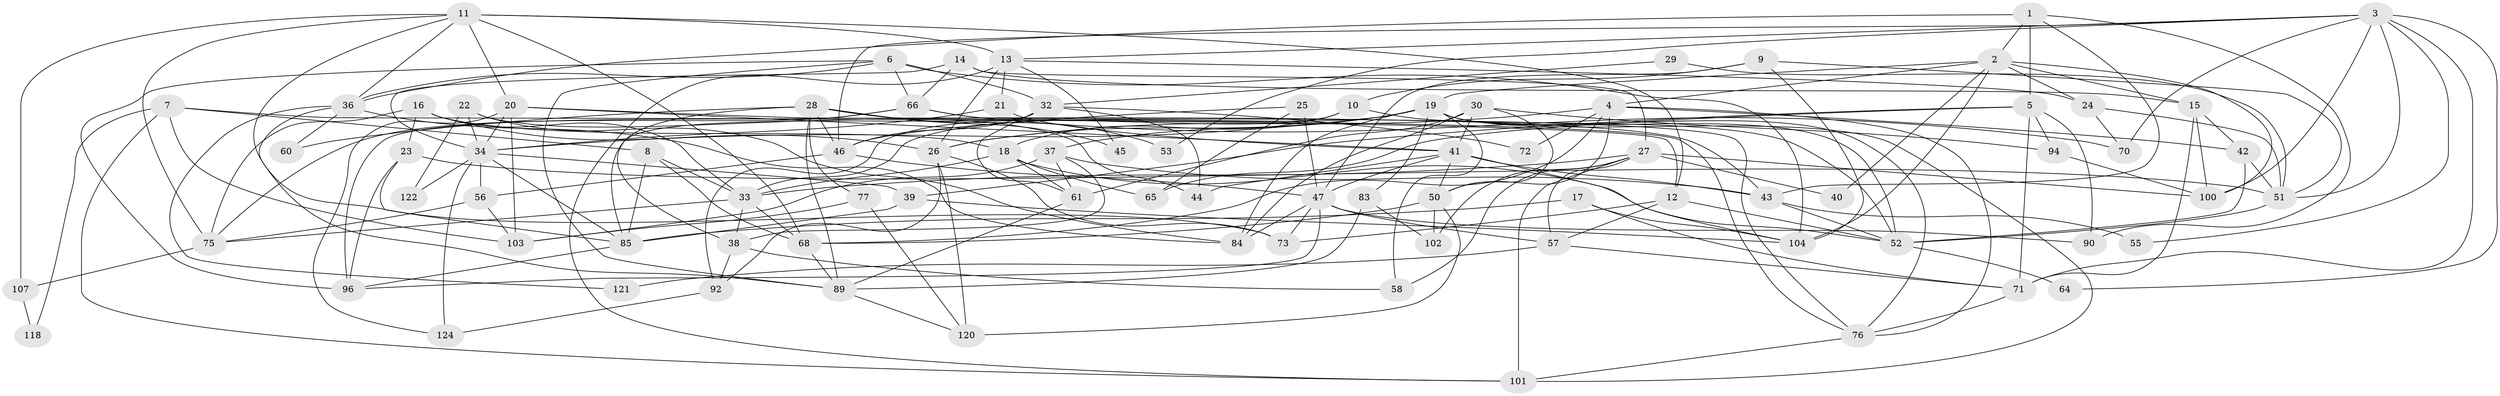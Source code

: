 // Generated by graph-tools (version 1.1) at 2025/24/03/03/25 07:24:00]
// undirected, 85 vertices, 210 edges
graph export_dot {
graph [start="1"]
  node [color=gray90,style=filled];
  1 [super="+106"];
  2 [super="+48"];
  3 [super="+63"];
  4 [super="+108"];
  5;
  6 [super="+116"];
  7 [super="+67"];
  8;
  9 [super="+31"];
  10;
  11 [super="+35"];
  12 [super="+110"];
  13 [super="+129"];
  14 [super="+54"];
  15 [super="+115"];
  16;
  17;
  18 [super="+69"];
  19 [super="+78"];
  20 [super="+74"];
  21;
  22;
  23;
  24;
  25;
  26 [super="+81"];
  27 [super="+123"];
  28 [super="+59"];
  29;
  30 [super="+113"];
  32 [super="+112"];
  33 [super="+87"];
  34 [super="+105"];
  36 [super="+49"];
  37 [super="+93"];
  38 [super="+80"];
  39 [super="+130"];
  40;
  41 [super="+128"];
  42;
  43 [super="+91"];
  44;
  45;
  46 [super="+82"];
  47 [super="+62"];
  50 [super="+86"];
  51 [super="+111"];
  52 [super="+119"];
  53;
  55;
  56 [super="+126"];
  57 [super="+95"];
  58;
  60;
  61;
  64;
  65;
  66 [super="+79"];
  68 [super="+98"];
  70;
  71 [super="+117"];
  72;
  73 [super="+127"];
  75 [super="+97"];
  76 [super="+88"];
  77;
  83;
  84 [super="+109"];
  85 [super="+99"];
  89 [super="+114"];
  90;
  92;
  94;
  96;
  100;
  101;
  102;
  103;
  104 [super="+125"];
  107;
  118;
  120;
  121;
  122;
  124;
  1 -- 90;
  1 -- 36;
  1 -- 5;
  1 -- 43;
  1 -- 2;
  2 -- 4;
  2 -- 15;
  2 -- 24;
  2 -- 40;
  2 -- 100;
  2 -- 104;
  2 -- 19;
  3 -- 13;
  3 -- 53;
  3 -- 64;
  3 -- 70;
  3 -- 100;
  3 -- 46;
  3 -- 51;
  3 -- 71;
  3 -- 55;
  4 -- 72;
  4 -- 68;
  4 -- 42;
  4 -- 26;
  4 -- 76;
  4 -- 50;
  5 -- 65;
  5 -- 90;
  5 -- 94;
  5 -- 71;
  5 -- 39;
  6 -- 89;
  6 -- 96;
  6 -- 104;
  6 -- 66;
  6 -- 36;
  6 -- 32;
  7 -- 103;
  7 -- 118;
  7 -- 8;
  7 -- 101;
  7 -- 12;
  8 -- 68;
  8 -- 33;
  8 -- 85;
  9 -- 104;
  9 -- 10;
  9 -- 51;
  9 -- 47;
  10 -- 92;
  10 -- 52;
  10 -- 18;
  11 -- 68;
  11 -- 107;
  11 -- 36;
  11 -- 20;
  11 -- 73;
  11 -- 75;
  11 -- 13;
  11 -- 12;
  12 -- 73;
  12 -- 52;
  12 -- 57;
  13 -- 101;
  13 -- 21;
  13 -- 24;
  13 -- 45;
  13 -- 26;
  14 -- 27 [weight=2];
  14 -- 34;
  14 -- 66;
  14 -- 15;
  15 -- 100;
  15 -- 42;
  15 -- 71;
  16 -- 26;
  16 -- 75;
  16 -- 23;
  16 -- 33;
  16 -- 18;
  17 -- 71;
  17 -- 85;
  17 -- 104;
  18 -- 33;
  18 -- 65;
  18 -- 52;
  18 -- 61;
  19 -- 52;
  19 -- 26;
  19 -- 37;
  19 -- 83;
  19 -- 34;
  19 -- 33;
  19 -- 84;
  19 -- 101;
  19 -- 58;
  19 -- 76;
  20 -- 34;
  20 -- 103;
  20 -- 124;
  20 -- 41;
  20 -- 43;
  21 -- 34;
  21 -- 41;
  22 -- 84;
  22 -- 44;
  22 -- 122;
  22 -- 34;
  23 -- 85;
  23 -- 96;
  23 -- 51;
  24 -- 70;
  24 -- 51;
  25 -- 65;
  25 -- 46;
  25 -- 47;
  26 -- 92;
  26 -- 73;
  26 -- 120;
  27 -- 58;
  27 -- 40;
  27 -- 100;
  27 -- 101;
  27 -- 33;
  27 -- 102;
  27 -- 57;
  28 -- 38;
  28 -- 89;
  28 -- 46;
  28 -- 60;
  28 -- 77;
  28 -- 53;
  28 -- 45;
  28 -- 76;
  29 -- 32;
  29 -- 51;
  30 -- 61;
  30 -- 94;
  30 -- 50;
  30 -- 84;
  30 -- 41;
  32 -- 85;
  32 -- 44;
  32 -- 61;
  32 -- 72;
  32 -- 46;
  33 -- 75;
  33 -- 38;
  33 -- 68;
  34 -- 56;
  34 -- 122 [weight=2];
  34 -- 124;
  34 -- 39;
  34 -- 85;
  36 -- 60;
  36 -- 121;
  36 -- 84;
  36 -- 89;
  37 -- 103;
  37 -- 38;
  37 -- 61;
  37 -- 43;
  38 -- 92;
  38 -- 58;
  39 -- 104;
  39 -- 85;
  41 -- 104;
  41 -- 47;
  41 -- 44;
  41 -- 50;
  41 -- 43;
  42 -- 51;
  42 -- 52;
  43 -- 55;
  43 -- 52;
  46 -- 47;
  46 -- 56 [weight=2];
  47 -- 84;
  47 -- 73;
  47 -- 96;
  47 -- 90;
  47 -- 57;
  50 -- 102;
  50 -- 120;
  50 -- 68;
  51 -- 52;
  52 -- 64;
  56 -- 75;
  56 -- 103;
  57 -- 121;
  57 -- 71;
  61 -- 89;
  66 -- 70;
  66 -- 76;
  66 -- 96;
  66 -- 75;
  68 -- 89;
  71 -- 76;
  75 -- 107;
  76 -- 101;
  77 -- 120;
  77 -- 103;
  83 -- 89;
  83 -- 102;
  85 -- 96;
  89 -- 120;
  92 -- 124;
  94 -- 100;
  107 -- 118;
}
